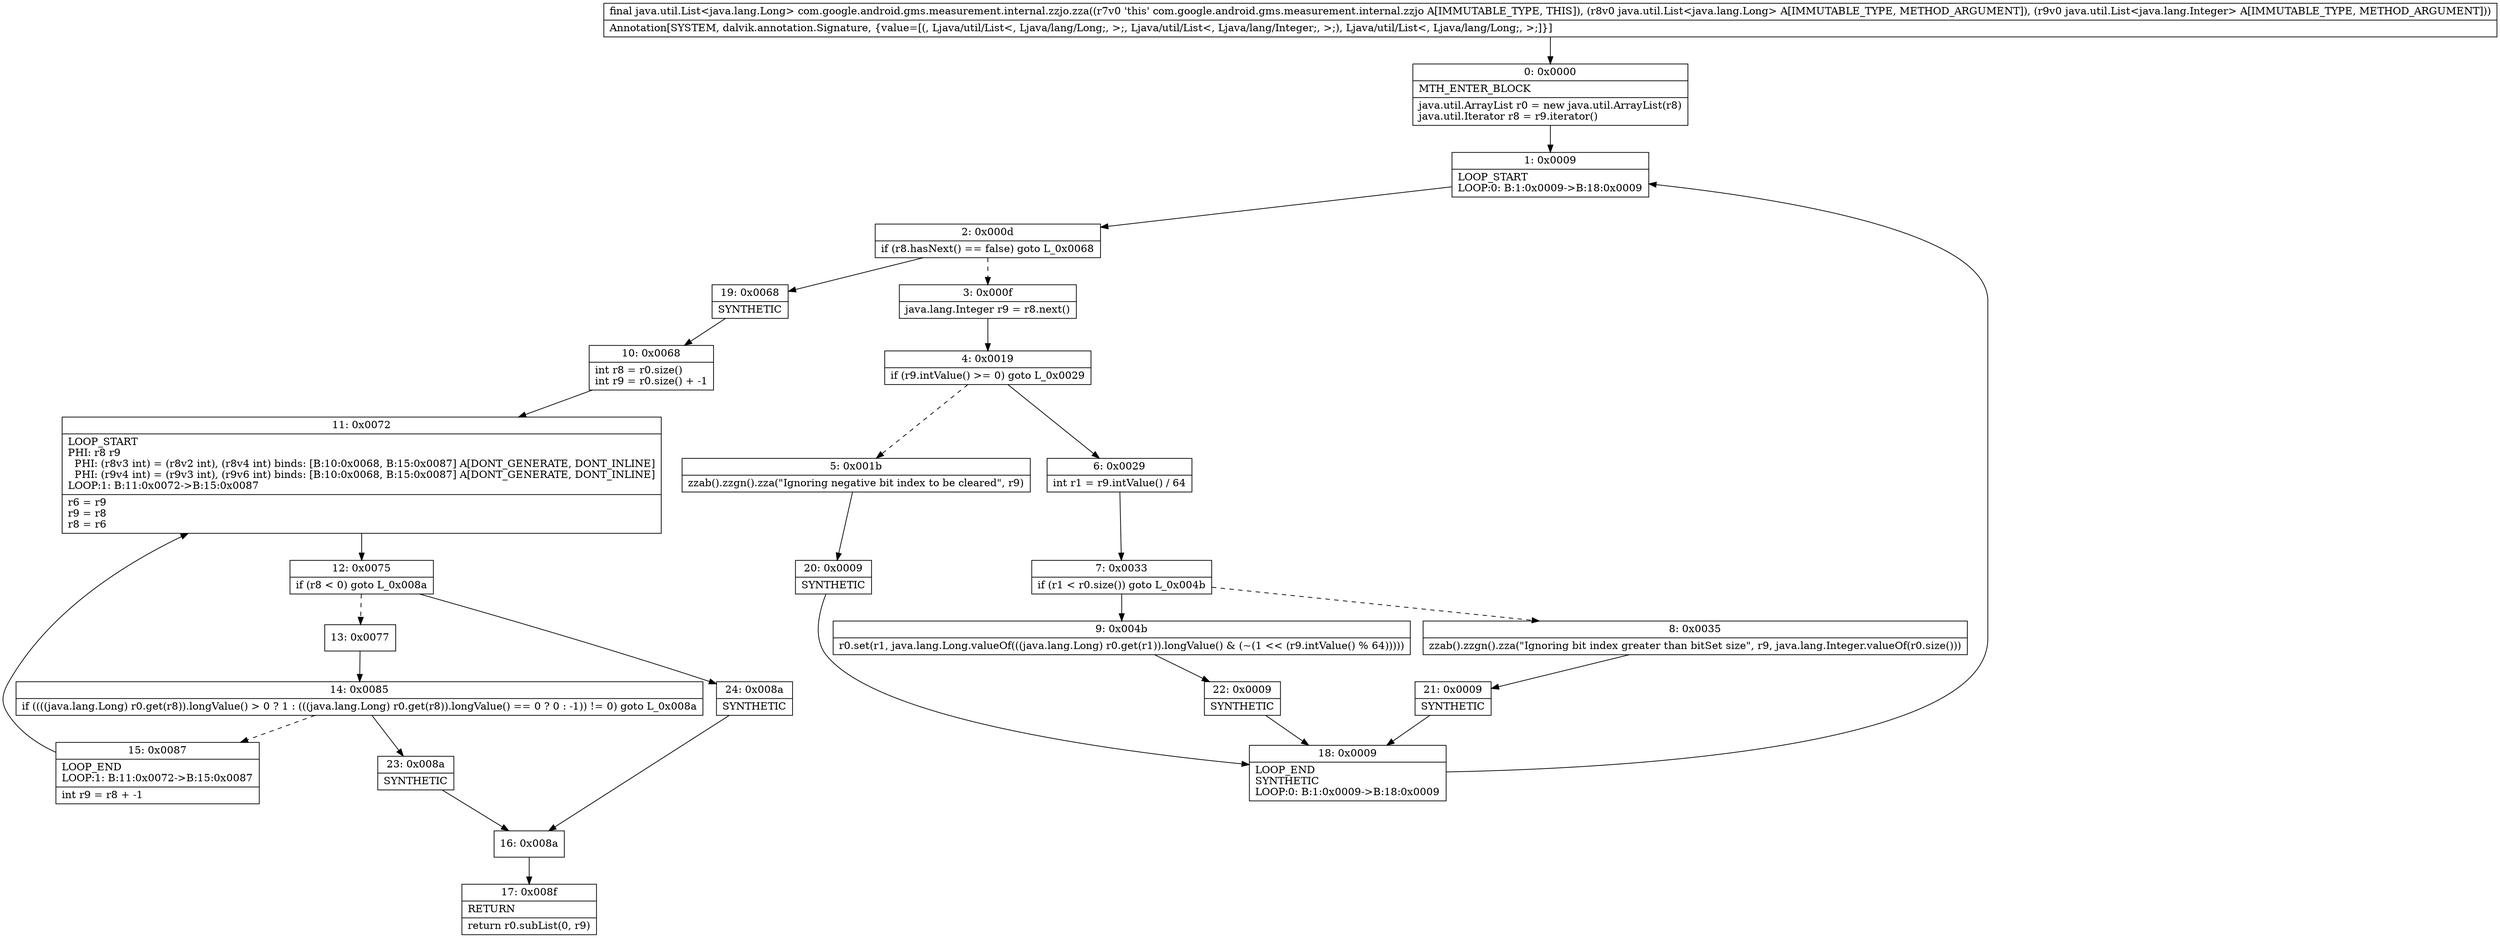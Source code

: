 digraph "CFG forcom.google.android.gms.measurement.internal.zzjo.zza(Ljava\/util\/List;Ljava\/util\/List;)Ljava\/util\/List;" {
Node_0 [shape=record,label="{0\:\ 0x0000|MTH_ENTER_BLOCK\l|java.util.ArrayList r0 = new java.util.ArrayList(r8)\ljava.util.Iterator r8 = r9.iterator()\l}"];
Node_1 [shape=record,label="{1\:\ 0x0009|LOOP_START\lLOOP:0: B:1:0x0009\-\>B:18:0x0009\l}"];
Node_2 [shape=record,label="{2\:\ 0x000d|if (r8.hasNext() == false) goto L_0x0068\l}"];
Node_3 [shape=record,label="{3\:\ 0x000f|java.lang.Integer r9 = r8.next()\l}"];
Node_4 [shape=record,label="{4\:\ 0x0019|if (r9.intValue() \>= 0) goto L_0x0029\l}"];
Node_5 [shape=record,label="{5\:\ 0x001b|zzab().zzgn().zza(\"Ignoring negative bit index to be cleared\", r9)\l}"];
Node_6 [shape=record,label="{6\:\ 0x0029|int r1 = r9.intValue() \/ 64\l}"];
Node_7 [shape=record,label="{7\:\ 0x0033|if (r1 \< r0.size()) goto L_0x004b\l}"];
Node_8 [shape=record,label="{8\:\ 0x0035|zzab().zzgn().zza(\"Ignoring bit index greater than bitSet size\", r9, java.lang.Integer.valueOf(r0.size()))\l}"];
Node_9 [shape=record,label="{9\:\ 0x004b|r0.set(r1, java.lang.Long.valueOf(((java.lang.Long) r0.get(r1)).longValue() & (~(1 \<\< (r9.intValue() % 64)))))\l}"];
Node_10 [shape=record,label="{10\:\ 0x0068|int r8 = r0.size()\lint r9 = r0.size() + \-1\l}"];
Node_11 [shape=record,label="{11\:\ 0x0072|LOOP_START\lPHI: r8 r9 \l  PHI: (r8v3 int) = (r8v2 int), (r8v4 int) binds: [B:10:0x0068, B:15:0x0087] A[DONT_GENERATE, DONT_INLINE]\l  PHI: (r9v4 int) = (r9v3 int), (r9v6 int) binds: [B:10:0x0068, B:15:0x0087] A[DONT_GENERATE, DONT_INLINE]\lLOOP:1: B:11:0x0072\-\>B:15:0x0087\l|r6 = r9\lr9 = r8\lr8 = r6\l}"];
Node_12 [shape=record,label="{12\:\ 0x0075|if (r8 \< 0) goto L_0x008a\l}"];
Node_13 [shape=record,label="{13\:\ 0x0077}"];
Node_14 [shape=record,label="{14\:\ 0x0085|if ((((java.lang.Long) r0.get(r8)).longValue() \> 0 ? 1 : (((java.lang.Long) r0.get(r8)).longValue() == 0 ? 0 : \-1)) != 0) goto L_0x008a\l}"];
Node_15 [shape=record,label="{15\:\ 0x0087|LOOP_END\lLOOP:1: B:11:0x0072\-\>B:15:0x0087\l|int r9 = r8 + \-1\l}"];
Node_16 [shape=record,label="{16\:\ 0x008a}"];
Node_17 [shape=record,label="{17\:\ 0x008f|RETURN\l|return r0.subList(0, r9)\l}"];
Node_18 [shape=record,label="{18\:\ 0x0009|LOOP_END\lSYNTHETIC\lLOOP:0: B:1:0x0009\-\>B:18:0x0009\l}"];
Node_19 [shape=record,label="{19\:\ 0x0068|SYNTHETIC\l}"];
Node_20 [shape=record,label="{20\:\ 0x0009|SYNTHETIC\l}"];
Node_21 [shape=record,label="{21\:\ 0x0009|SYNTHETIC\l}"];
Node_22 [shape=record,label="{22\:\ 0x0009|SYNTHETIC\l}"];
Node_23 [shape=record,label="{23\:\ 0x008a|SYNTHETIC\l}"];
Node_24 [shape=record,label="{24\:\ 0x008a|SYNTHETIC\l}"];
MethodNode[shape=record,label="{final java.util.List\<java.lang.Long\> com.google.android.gms.measurement.internal.zzjo.zza((r7v0 'this' com.google.android.gms.measurement.internal.zzjo A[IMMUTABLE_TYPE, THIS]), (r8v0 java.util.List\<java.lang.Long\> A[IMMUTABLE_TYPE, METHOD_ARGUMENT]), (r9v0 java.util.List\<java.lang.Integer\> A[IMMUTABLE_TYPE, METHOD_ARGUMENT]))  | Annotation[SYSTEM, dalvik.annotation.Signature, \{value=[(, Ljava\/util\/List\<, Ljava\/lang\/Long;, \>;, Ljava\/util\/List\<, Ljava\/lang\/Integer;, \>;), Ljava\/util\/List\<, Ljava\/lang\/Long;, \>;]\}]\l}"];
MethodNode -> Node_0;
Node_0 -> Node_1;
Node_1 -> Node_2;
Node_2 -> Node_3[style=dashed];
Node_2 -> Node_19;
Node_3 -> Node_4;
Node_4 -> Node_5[style=dashed];
Node_4 -> Node_6;
Node_5 -> Node_20;
Node_6 -> Node_7;
Node_7 -> Node_8[style=dashed];
Node_7 -> Node_9;
Node_8 -> Node_21;
Node_9 -> Node_22;
Node_10 -> Node_11;
Node_11 -> Node_12;
Node_12 -> Node_13[style=dashed];
Node_12 -> Node_24;
Node_13 -> Node_14;
Node_14 -> Node_15[style=dashed];
Node_14 -> Node_23;
Node_15 -> Node_11;
Node_16 -> Node_17;
Node_18 -> Node_1;
Node_19 -> Node_10;
Node_20 -> Node_18;
Node_21 -> Node_18;
Node_22 -> Node_18;
Node_23 -> Node_16;
Node_24 -> Node_16;
}

